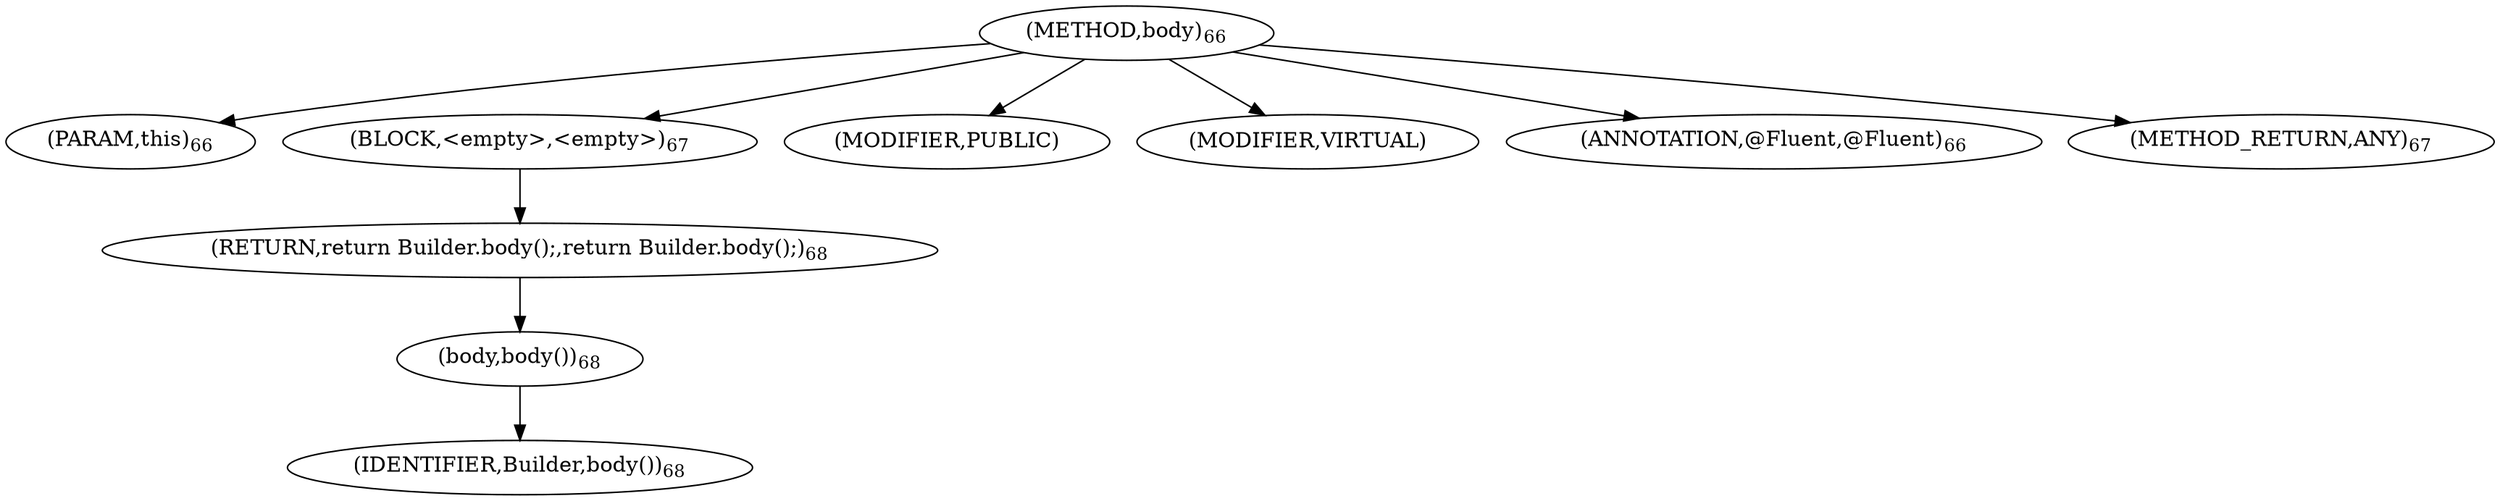 digraph "body" {  
"145" [label = <(METHOD,body)<SUB>66</SUB>> ]
"146" [label = <(PARAM,this)<SUB>66</SUB>> ]
"147" [label = <(BLOCK,&lt;empty&gt;,&lt;empty&gt;)<SUB>67</SUB>> ]
"148" [label = <(RETURN,return Builder.body();,return Builder.body();)<SUB>68</SUB>> ]
"149" [label = <(body,body())<SUB>68</SUB>> ]
"150" [label = <(IDENTIFIER,Builder,body())<SUB>68</SUB>> ]
"151" [label = <(MODIFIER,PUBLIC)> ]
"152" [label = <(MODIFIER,VIRTUAL)> ]
"153" [label = <(ANNOTATION,@Fluent,@Fluent)<SUB>66</SUB>> ]
"154" [label = <(METHOD_RETURN,ANY)<SUB>67</SUB>> ]
  "145" -> "146" 
  "145" -> "147" 
  "145" -> "151" 
  "145" -> "152" 
  "145" -> "153" 
  "145" -> "154" 
  "147" -> "148" 
  "148" -> "149" 
  "149" -> "150" 
}
